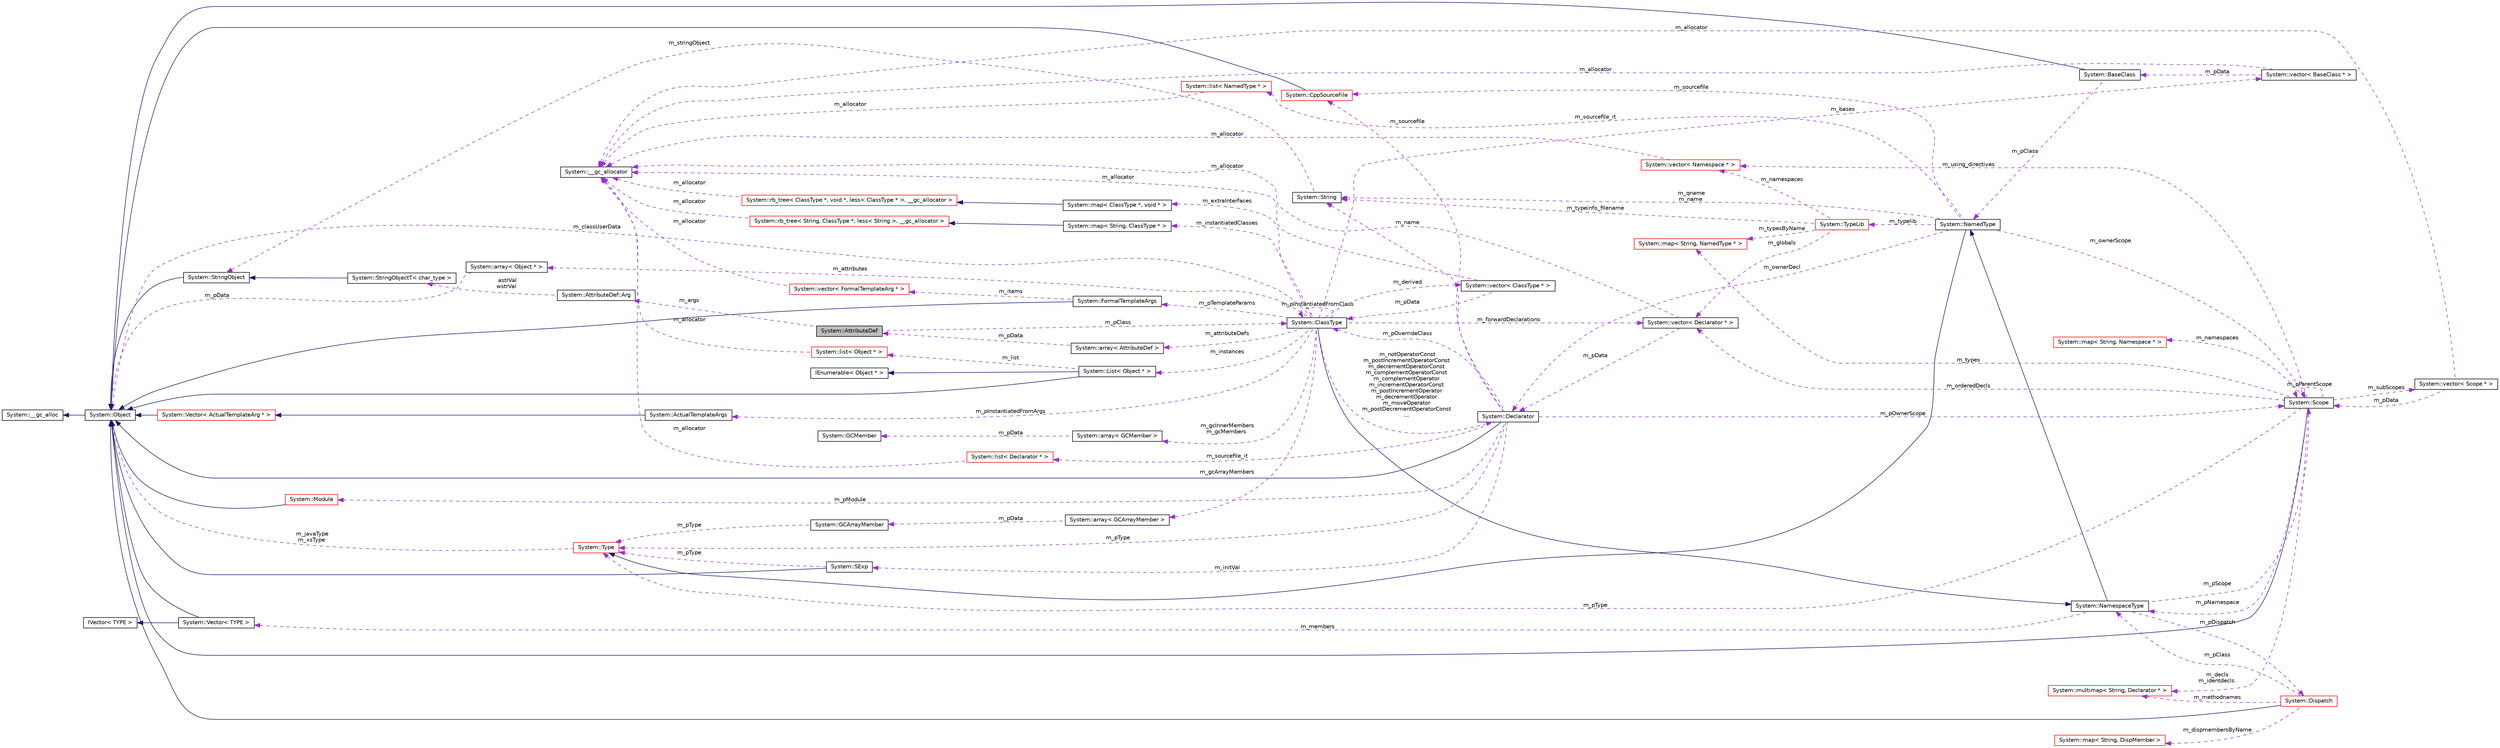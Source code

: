 digraph G
{
  edge [fontname="Helvetica",fontsize="10",labelfontname="Helvetica",labelfontsize="10"];
  node [fontname="Helvetica",fontsize="10",shape=record];
  rankdir="LR";
  Node1 [label="System::AttributeDef",height=0.2,width=0.4,color="black", fillcolor="grey75", style="filled" fontcolor="black"];
  Node2 -> Node1 [dir="back",color="darkorchid3",fontsize="10",style="dashed",label=" m_args" ,fontname="Helvetica"];
  Node2 [label="System::AttributeDef::Arg",height=0.2,width=0.4,color="black", fillcolor="white", style="filled",URL="$union_system_1_1_attribute_def_1_1_arg.html"];
  Node3 -> Node2 [dir="back",color="darkorchid3",fontsize="10",style="dashed",label=" astrVal\nwstrVal" ,fontname="Helvetica"];
  Node3 [label="System::StringObjectT\< char_type \>",height=0.2,width=0.4,color="black", fillcolor="white", style="filled",URL="$class_system_1_1_string_object_t.html"];
  Node4 -> Node3 [dir="back",color="midnightblue",fontsize="10",style="solid",fontname="Helvetica"];
  Node4 [label="System::StringObject",height=0.2,width=0.4,color="black", fillcolor="white", style="filled",URL="$class_system_1_1_string_object.html"];
  Node5 -> Node4 [dir="back",color="midnightblue",fontsize="10",style="solid",fontname="Helvetica"];
  Node5 [label="System::Object",height=0.2,width=0.4,color="black", fillcolor="white", style="filled",URL="$class_system_1_1_object.html"];
  Node6 -> Node5 [dir="back",color="midnightblue",fontsize="10",style="solid",fontname="Helvetica"];
  Node6 [label="System::__gc_alloc",height=0.2,width=0.4,color="black", fillcolor="white", style="filled",URL="$class_system_1_1____gc__alloc.html"];
  Node7 -> Node1 [dir="back",color="darkorchid3",fontsize="10",style="dashed",label=" m_pClass" ,fontname="Helvetica"];
  Node7 [label="System::ClassType",height=0.2,width=0.4,color="black", fillcolor="white", style="filled",URL="$class_system_1_1_class_type.html"];
  Node8 -> Node7 [dir="back",color="midnightblue",fontsize="10",style="solid",fontname="Helvetica"];
  Node8 [label="System::NamespaceType",height=0.2,width=0.4,color="black", fillcolor="white", style="filled",URL="$class_system_1_1_namespace_type.html"];
  Node9 -> Node8 [dir="back",color="midnightblue",fontsize="10",style="solid",fontname="Helvetica"];
  Node9 [label="System::NamedType",height=0.2,width=0.4,color="black", fillcolor="white", style="filled",URL="$class_system_1_1_named_type.html"];
  Node10 -> Node9 [dir="back",color="midnightblue",fontsize="10",style="solid",fontname="Helvetica"];
  Node10 [label="System::Type",height=0.2,width=0.4,color="red", fillcolor="white", style="filled",URL="$class_system_1_1_type.html"];
  Node5 -> Node10 [dir="back",color="darkorchid3",fontsize="10",style="dashed",label=" m_javaType\nm_xsType" ,fontname="Helvetica"];
  Node11 -> Node9 [dir="back",color="darkorchid3",fontsize="10",style="dashed",label=" m_ownerScope" ,fontname="Helvetica"];
  Node11 [label="System::Scope",height=0.2,width=0.4,color="black", fillcolor="white", style="filled",URL="$class_system_1_1_scope.html"];
  Node5 -> Node11 [dir="back",color="midnightblue",fontsize="10",style="solid",fontname="Helvetica"];
  Node10 -> Node11 [dir="back",color="darkorchid3",fontsize="10",style="dashed",label=" m_pType" ,fontname="Helvetica"];
  Node12 -> Node11 [dir="back",color="darkorchid3",fontsize="10",style="dashed",label=" m_subScopes" ,fontname="Helvetica"];
  Node12 [label="System::vector\< Scope * \>",height=0.2,width=0.4,color="black", fillcolor="white", style="filled",URL="$class_system_1_1vector.html"];
  Node11 -> Node12 [dir="back",color="darkorchid3",fontsize="10",style="dashed",label=" m_pData" ,fontname="Helvetica"];
  Node13 -> Node12 [dir="back",color="darkorchid3",fontsize="10",style="dashed",label=" m_allocator" ,fontname="Helvetica"];
  Node13 [label="System::__gc_allocator",height=0.2,width=0.4,color="black", fillcolor="white", style="filled",URL="$class_system_1_1____gc__allocator.html"];
  Node11 -> Node11 [dir="back",color="darkorchid3",fontsize="10",style="dashed",label=" m_pParentScope" ,fontname="Helvetica"];
  Node14 -> Node11 [dir="back",color="darkorchid3",fontsize="10",style="dashed",label=" m_decls\nm_identdecls" ,fontname="Helvetica"];
  Node14 [label="System::multimap\< String, Declarator * \>",height=0.2,width=0.4,color="red", fillcolor="white", style="filled",URL="$class_system_1_1multimap.html"];
  Node8 -> Node11 [dir="back",color="darkorchid3",fontsize="10",style="dashed",label=" m_pNamespace" ,fontname="Helvetica"];
  Node15 -> Node11 [dir="back",color="darkorchid3",fontsize="10",style="dashed",label=" m_namespaces" ,fontname="Helvetica"];
  Node15 [label="System::map\< String, Namespace * \>",height=0.2,width=0.4,color="red", fillcolor="white", style="filled",URL="$class_system_1_1map.html"];
  Node16 -> Node11 [dir="back",color="darkorchid3",fontsize="10",style="dashed",label=" m_using_directives" ,fontname="Helvetica"];
  Node16 [label="System::vector\< Namespace * \>",height=0.2,width=0.4,color="red", fillcolor="white", style="filled",URL="$class_system_1_1vector.html"];
  Node13 -> Node16 [dir="back",color="darkorchid3",fontsize="10",style="dashed",label=" m_allocator" ,fontname="Helvetica"];
  Node17 -> Node11 [dir="back",color="darkorchid3",fontsize="10",style="dashed",label=" m_orderedDecls" ,fontname="Helvetica"];
  Node17 [label="System::vector\< Declarator * \>",height=0.2,width=0.4,color="black", fillcolor="white", style="filled",URL="$class_system_1_1vector.html"];
  Node13 -> Node17 [dir="back",color="darkorchid3",fontsize="10",style="dashed",label=" m_allocator" ,fontname="Helvetica"];
  Node18 -> Node17 [dir="back",color="darkorchid3",fontsize="10",style="dashed",label=" m_pData" ,fontname="Helvetica"];
  Node18 [label="System::Declarator",height=0.2,width=0.4,color="black", fillcolor="white", style="filled",URL="$class_system_1_1_declarator.html"];
  Node5 -> Node18 [dir="back",color="midnightblue",fontsize="10",style="solid",fontname="Helvetica"];
  Node10 -> Node18 [dir="back",color="darkorchid3",fontsize="10",style="dashed",label=" m_pType" ,fontname="Helvetica"];
  Node11 -> Node18 [dir="back",color="darkorchid3",fontsize="10",style="dashed",label=" m_pOwnerScope" ,fontname="Helvetica"];
  Node19 -> Node18 [dir="back",color="darkorchid3",fontsize="10",style="dashed",label=" m_initVal" ,fontname="Helvetica"];
  Node19 [label="System::SExp",height=0.2,width=0.4,color="black", fillcolor="white", style="filled",URL="$class_system_1_1_s_exp.html"];
  Node5 -> Node19 [dir="back",color="midnightblue",fontsize="10",style="solid",fontname="Helvetica"];
  Node10 -> Node19 [dir="back",color="darkorchid3",fontsize="10",style="dashed",label=" m_pType" ,fontname="Helvetica"];
  Node20 -> Node18 [dir="back",color="darkorchid3",fontsize="10",style="dashed",label=" m_sourcefile" ,fontname="Helvetica"];
  Node20 [label="System::CppSourceFile",height=0.2,width=0.4,color="red", fillcolor="white", style="filled",URL="$class_system_1_1_cpp_source_file.html"];
  Node5 -> Node20 [dir="back",color="midnightblue",fontsize="10",style="solid",fontname="Helvetica"];
  Node7 -> Node18 [dir="back",color="darkorchid3",fontsize="10",style="dashed",label=" m_pOverrideClass" ,fontname="Helvetica"];
  Node21 -> Node18 [dir="back",color="darkorchid3",fontsize="10",style="dashed",label=" m_name" ,fontname="Helvetica"];
  Node21 [label="System::String",height=0.2,width=0.4,color="black", fillcolor="white", style="filled",URL="$class_system_1_1_string.html"];
  Node4 -> Node21 [dir="back",color="darkorchid3",fontsize="10",style="dashed",label=" m_stringObject" ,fontname="Helvetica"];
  Node22 -> Node18 [dir="back",color="darkorchid3",fontsize="10",style="dashed",label=" m_pModule" ,fontname="Helvetica"];
  Node22 [label="System::Module",height=0.2,width=0.4,color="red", fillcolor="white", style="filled",URL="$class_system_1_1_module.html"];
  Node5 -> Node22 [dir="back",color="midnightblue",fontsize="10",style="solid",fontname="Helvetica"];
  Node23 -> Node18 [dir="back",color="darkorchid3",fontsize="10",style="dashed",label=" m_sourcefile_it" ,fontname="Helvetica"];
  Node23 [label="System::list\< Declarator * \>",height=0.2,width=0.4,color="red", fillcolor="white", style="filled",URL="$class_system_1_1list.html"];
  Node13 -> Node23 [dir="back",color="darkorchid3",fontsize="10",style="dashed",label=" m_allocator" ,fontname="Helvetica"];
  Node24 -> Node11 [dir="back",color="darkorchid3",fontsize="10",style="dashed",label=" m_types" ,fontname="Helvetica"];
  Node24 [label="System::map\< String, NamedType * \>",height=0.2,width=0.4,color="red", fillcolor="white", style="filled",URL="$class_system_1_1map.html"];
  Node18 -> Node9 [dir="back",color="darkorchid3",fontsize="10",style="dashed",label=" m_ownerDecl" ,fontname="Helvetica"];
  Node20 -> Node9 [dir="back",color="darkorchid3",fontsize="10",style="dashed",label=" m_sourcefile" ,fontname="Helvetica"];
  Node25 -> Node9 [dir="back",color="darkorchid3",fontsize="10",style="dashed",label=" m_sourcefile_it" ,fontname="Helvetica"];
  Node25 [label="System::list\< NamedType * \>",height=0.2,width=0.4,color="red", fillcolor="white", style="filled",URL="$class_system_1_1list.html"];
  Node13 -> Node25 [dir="back",color="darkorchid3",fontsize="10",style="dashed",label=" m_allocator" ,fontname="Helvetica"];
  Node21 -> Node9 [dir="back",color="darkorchid3",fontsize="10",style="dashed",label=" m_qname\nm_name" ,fontname="Helvetica"];
  Node26 -> Node9 [dir="back",color="darkorchid3",fontsize="10",style="dashed",label=" m_typelib" ,fontname="Helvetica"];
  Node26 [label="System::TypeLib",height=0.2,width=0.4,color="red", fillcolor="white", style="filled",URL="$class_system_1_1_type_lib.html"];
  Node16 -> Node26 [dir="back",color="darkorchid3",fontsize="10",style="dashed",label=" m_namespaces" ,fontname="Helvetica"];
  Node21 -> Node26 [dir="back",color="darkorchid3",fontsize="10",style="dashed",label=" m_typeinfo_filename" ,fontname="Helvetica"];
  Node17 -> Node26 [dir="back",color="darkorchid3",fontsize="10",style="dashed",label=" m_globals" ,fontname="Helvetica"];
  Node24 -> Node26 [dir="back",color="darkorchid3",fontsize="10",style="dashed",label=" m_typesByName" ,fontname="Helvetica"];
  Node11 -> Node8 [dir="back",color="darkorchid3",fontsize="10",style="dashed",label=" m_pScope" ,fontname="Helvetica"];
  Node27 -> Node8 [dir="back",color="darkorchid3",fontsize="10",style="dashed",label=" m_members" ,fontname="Helvetica"];
  Node27 [label="System::Vector\< TYPE \>",height=0.2,width=0.4,color="black", fillcolor="white", style="filled",URL="$class_system_1_1_vector.html"];
  Node5 -> Node27 [dir="back",color="midnightblue",fontsize="10",style="solid",fontname="Helvetica"];
  Node28 -> Node27 [dir="back",color="midnightblue",fontsize="10",style="solid",fontname="Helvetica"];
  Node28 [label="IVector\< TYPE \>",height=0.2,width=0.4,color="black", fillcolor="white", style="filled",URL="$class_i_vector.html"];
  Node29 -> Node8 [dir="back",color="darkorchid3",fontsize="10",style="dashed",label=" m_pDispatch" ,fontname="Helvetica"];
  Node29 [label="System::Dispatch",height=0.2,width=0.4,color="red", fillcolor="white", style="filled",URL="$class_system_1_1_dispatch.html"];
  Node5 -> Node29 [dir="back",color="midnightblue",fontsize="10",style="solid",fontname="Helvetica"];
  Node30 -> Node29 [dir="back",color="darkorchid3",fontsize="10",style="dashed",label=" m_dispmembersByName" ,fontname="Helvetica"];
  Node30 [label="System::map\< String, DispMember \>",height=0.2,width=0.4,color="red", fillcolor="white", style="filled",URL="$class_system_1_1map.html"];
  Node14 -> Node29 [dir="back",color="darkorchid3",fontsize="10",style="dashed",label=" m_methodnames" ,fontname="Helvetica"];
  Node8 -> Node29 [dir="back",color="darkorchid3",fontsize="10",style="dashed",label=" m_pClass" ,fontname="Helvetica"];
  Node31 -> Node7 [dir="back",color="darkorchid3",fontsize="10",style="dashed",label=" m_attributes" ,fontname="Helvetica"];
  Node31 [label="System::array\< Object * \>",height=0.2,width=0.4,color="black", fillcolor="white", style="filled",URL="$class_system_1_1array.html"];
  Node5 -> Node31 [dir="back",color="darkorchid3",fontsize="10",style="dashed",label=" m_pData" ,fontname="Helvetica"];
  Node32 -> Node7 [dir="back",color="darkorchid3",fontsize="10",style="dashed",label=" m_instances" ,fontname="Helvetica"];
  Node32 [label="System::List\< Object * \>",height=0.2,width=0.4,color="black", fillcolor="white", style="filled",URL="$class_system_1_1_list.html"];
  Node5 -> Node32 [dir="back",color="midnightblue",fontsize="10",style="solid",fontname="Helvetica"];
  Node33 -> Node32 [dir="back",color="midnightblue",fontsize="10",style="solid",fontname="Helvetica"];
  Node33 [label="IEnumerable\< Object * \>",height=0.2,width=0.4,color="black", fillcolor="white", style="filled",URL="$class_i_enumerable.html"];
  Node34 -> Node32 [dir="back",color="darkorchid3",fontsize="10",style="dashed",label=" m_list" ,fontname="Helvetica"];
  Node34 [label="System::list\< Object * \>",height=0.2,width=0.4,color="red", fillcolor="white", style="filled",URL="$class_system_1_1list.html"];
  Node13 -> Node34 [dir="back",color="darkorchid3",fontsize="10",style="dashed",label=" m_allocator" ,fontname="Helvetica"];
  Node35 -> Node7 [dir="back",color="darkorchid3",fontsize="10",style="dashed",label=" m_bases" ,fontname="Helvetica"];
  Node35 [label="System::vector\< BaseClass * \>",height=0.2,width=0.4,color="black", fillcolor="white", style="filled",URL="$class_system_1_1vector.html"];
  Node36 -> Node35 [dir="back",color="darkorchid3",fontsize="10",style="dashed",label=" m_pData" ,fontname="Helvetica"];
  Node36 [label="System::BaseClass",height=0.2,width=0.4,color="black", fillcolor="white", style="filled",URL="$class_system_1_1_base_class.html"];
  Node5 -> Node36 [dir="back",color="midnightblue",fontsize="10",style="solid",fontname="Helvetica"];
  Node9 -> Node36 [dir="back",color="darkorchid3",fontsize="10",style="dashed",label=" m_pClass" ,fontname="Helvetica"];
  Node13 -> Node35 [dir="back",color="darkorchid3",fontsize="10",style="dashed",label=" m_allocator" ,fontname="Helvetica"];
  Node37 -> Node7 [dir="back",color="darkorchid3",fontsize="10",style="dashed",label=" m_derived" ,fontname="Helvetica"];
  Node37 [label="System::vector\< ClassType * \>",height=0.2,width=0.4,color="black", fillcolor="white", style="filled",URL="$class_system_1_1vector.html"];
  Node13 -> Node37 [dir="back",color="darkorchid3",fontsize="10",style="dashed",label=" m_allocator" ,fontname="Helvetica"];
  Node7 -> Node37 [dir="back",color="darkorchid3",fontsize="10",style="dashed",label=" m_pData" ,fontname="Helvetica"];
  Node38 -> Node7 [dir="back",color="darkorchid3",fontsize="10",style="dashed",label=" m_extraInterfaces" ,fontname="Helvetica"];
  Node38 [label="System::map\< ClassType *, void * \>",height=0.2,width=0.4,color="black", fillcolor="white", style="filled",URL="$class_system_1_1map.html"];
  Node39 -> Node38 [dir="back",color="midnightblue",fontsize="10",style="solid",fontname="Helvetica"];
  Node39 [label="System::rb_tree\< ClassType *, void *, less\< ClassType * \>, __gc_allocator \>",height=0.2,width=0.4,color="red", fillcolor="white", style="filled",URL="$class_system_1_1rb__tree.html"];
  Node13 -> Node39 [dir="back",color="darkorchid3",fontsize="10",style="dashed",label=" m_allocator" ,fontname="Helvetica"];
  Node18 -> Node7 [dir="back",color="darkorchid3",fontsize="10",style="dashed",label=" m_notOperatorConst\nm_postIncrementOperatorConst\nm_decrementOperatorConst\nm_complementOperatorConst\nm_complementOperator\nm_incrementOperatorConst\nm_postIncrementOperator\nm_decrementOperator\nm_moveOperator\nm_postDecrementOperatorConst\n..." ,fontname="Helvetica"];
  Node40 -> Node7 [dir="back",color="darkorchid3",fontsize="10",style="dashed",label=" m_pTemplateParams" ,fontname="Helvetica"];
  Node40 [label="System::FormalTemplateArgs",height=0.2,width=0.4,color="black", fillcolor="white", style="filled",URL="$class_system_1_1_formal_template_args.html"];
  Node5 -> Node40 [dir="back",color="midnightblue",fontsize="10",style="solid",fontname="Helvetica"];
  Node41 -> Node40 [dir="back",color="darkorchid3",fontsize="10",style="dashed",label=" m_items" ,fontname="Helvetica"];
  Node41 [label="System::vector\< FormalTemplateArg * \>",height=0.2,width=0.4,color="red", fillcolor="white", style="filled",URL="$class_system_1_1vector.html"];
  Node13 -> Node41 [dir="back",color="darkorchid3",fontsize="10",style="dashed",label=" m_allocator" ,fontname="Helvetica"];
  Node42 -> Node7 [dir="back",color="darkorchid3",fontsize="10",style="dashed",label=" m_gcArrayMembers" ,fontname="Helvetica"];
  Node42 [label="System::array\< GCArrayMember \>",height=0.2,width=0.4,color="black", fillcolor="white", style="filled",URL="$class_system_1_1array.html"];
  Node43 -> Node42 [dir="back",color="darkorchid3",fontsize="10",style="dashed",label=" m_pData" ,fontname="Helvetica"];
  Node43 [label="System::GCArrayMember",height=0.2,width=0.4,color="black", fillcolor="white", style="filled",URL="$class_system_1_1_g_c_array_member.html"];
  Node10 -> Node43 [dir="back",color="darkorchid3",fontsize="10",style="dashed",label=" m_pType" ,fontname="Helvetica"];
  Node7 -> Node7 [dir="back",color="darkorchid3",fontsize="10",style="dashed",label=" m_pInstantiatedFromClass" ,fontname="Helvetica"];
  Node44 -> Node7 [dir="back",color="darkorchid3",fontsize="10",style="dashed",label=" m_pInstantiatedFromArgs" ,fontname="Helvetica"];
  Node44 [label="System::ActualTemplateArgs",height=0.2,width=0.4,color="black", fillcolor="white", style="filled",URL="$class_system_1_1_actual_template_args.html"];
  Node45 -> Node44 [dir="back",color="midnightblue",fontsize="10",style="solid",fontname="Helvetica"];
  Node45 [label="System::Vector\< ActualTemplateArg * \>",height=0.2,width=0.4,color="red", fillcolor="white", style="filled",URL="$class_system_1_1_vector.html"];
  Node5 -> Node45 [dir="back",color="midnightblue",fontsize="10",style="solid",fontname="Helvetica"];
  Node46 -> Node7 [dir="back",color="darkorchid3",fontsize="10",style="dashed",label=" m_instantiatedClasses" ,fontname="Helvetica"];
  Node46 [label="System::map\< String, ClassType * \>",height=0.2,width=0.4,color="black", fillcolor="white", style="filled",URL="$class_system_1_1map.html"];
  Node47 -> Node46 [dir="back",color="midnightblue",fontsize="10",style="solid",fontname="Helvetica"];
  Node47 [label="System::rb_tree\< String, ClassType *, less\< String \>, __gc_allocator \>",height=0.2,width=0.4,color="red", fillcolor="white", style="filled",URL="$class_system_1_1rb__tree.html"];
  Node13 -> Node47 [dir="back",color="darkorchid3",fontsize="10",style="dashed",label=" m_allocator" ,fontname="Helvetica"];
  Node48 -> Node7 [dir="back",color="darkorchid3",fontsize="10",style="dashed",label=" m_gcInnerMembers\nm_gcMembers" ,fontname="Helvetica"];
  Node48 [label="System::array\< GCMember \>",height=0.2,width=0.4,color="black", fillcolor="white", style="filled",URL="$class_system_1_1array.html"];
  Node49 -> Node48 [dir="back",color="darkorchid3",fontsize="10",style="dashed",label=" m_pData" ,fontname="Helvetica"];
  Node49 [label="System::GCMember",height=0.2,width=0.4,color="black", fillcolor="white", style="filled",URL="$class_system_1_1_g_c_member.html"];
  Node50 -> Node7 [dir="back",color="darkorchid3",fontsize="10",style="dashed",label=" m_attributeDefs" ,fontname="Helvetica"];
  Node50 [label="System::array\< AttributeDef \>",height=0.2,width=0.4,color="black", fillcolor="white", style="filled",URL="$class_system_1_1array.html"];
  Node1 -> Node50 [dir="back",color="darkorchid3",fontsize="10",style="dashed",label=" m_pData" ,fontname="Helvetica"];
  Node5 -> Node7 [dir="back",color="darkorchid3",fontsize="10",style="dashed",label=" m_classUserData" ,fontname="Helvetica"];
  Node17 -> Node7 [dir="back",color="darkorchid3",fontsize="10",style="dashed",label=" m_forwardDeclarations" ,fontname="Helvetica"];
}

